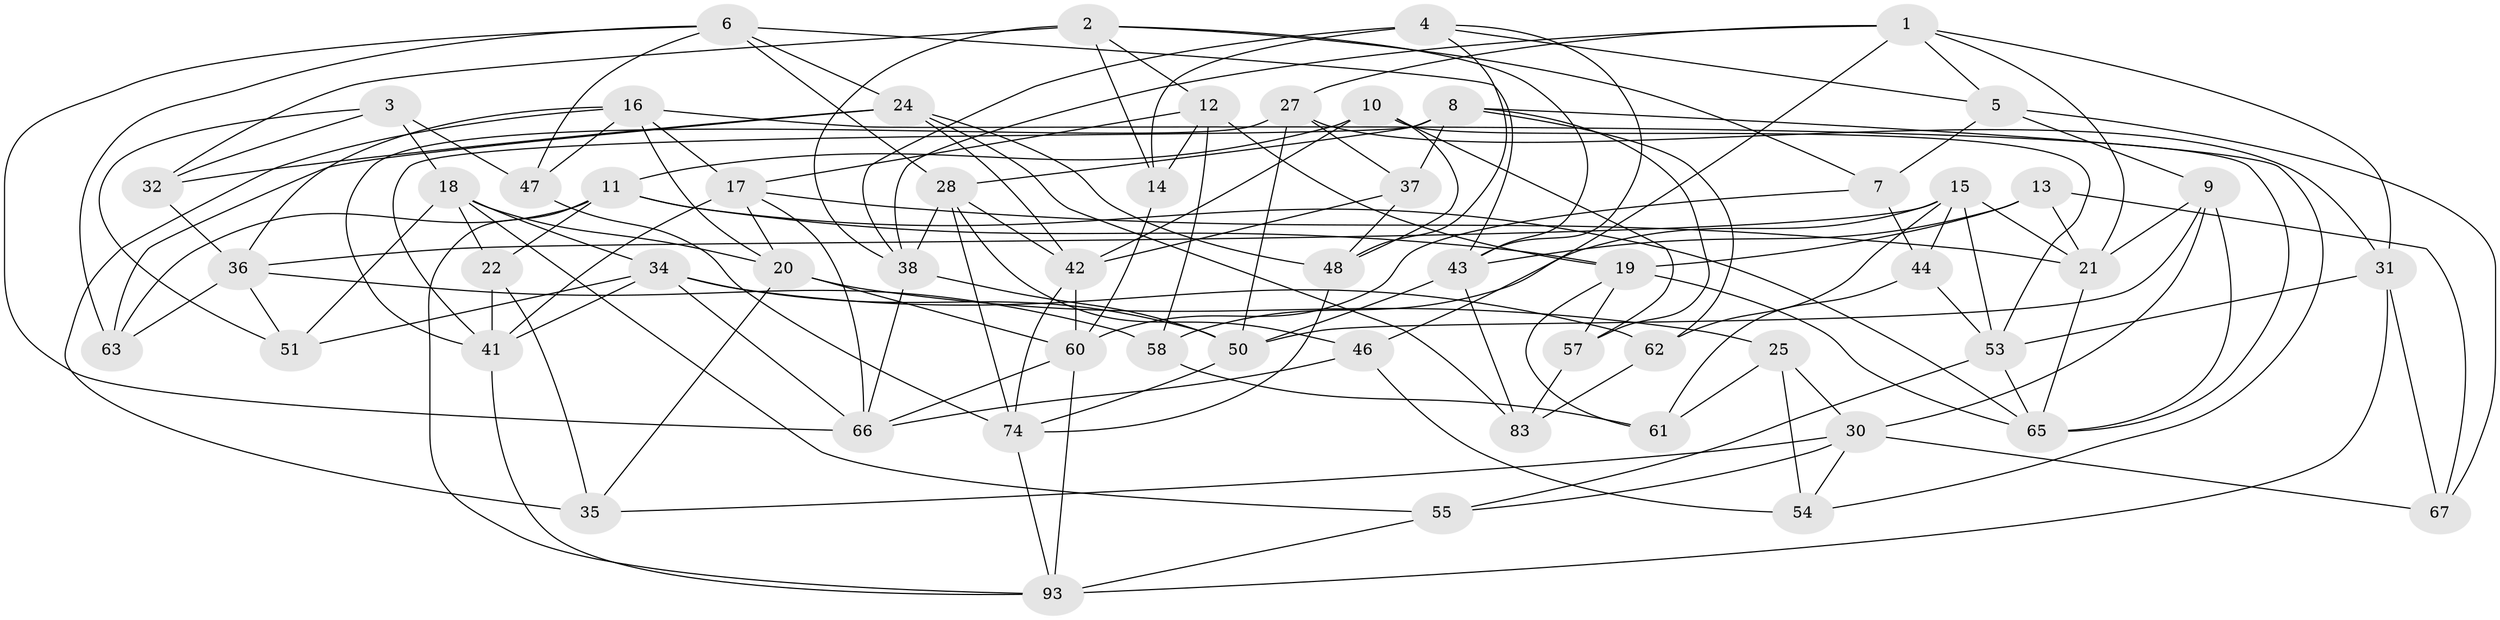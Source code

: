 // Generated by graph-tools (version 1.1) at 2025/52/02/27/25 19:52:32]
// undirected, 58 vertices, 148 edges
graph export_dot {
graph [start="1"]
  node [color=gray90,style=filled];
  1 [super="+56"];
  2 [super="+33"];
  3;
  4 [super="+89"];
  5 [super="+75"];
  6 [super="+90"];
  7;
  8 [super="+92"];
  9 [super="+40"];
  10 [super="+64"];
  11 [super="+23"];
  12 [super="+72"];
  13;
  14 [super="+88"];
  15 [super="+45"];
  16 [super="+80"];
  17 [super="+70"];
  18 [super="+52"];
  19 [super="+39"];
  20 [super="+76"];
  21 [super="+78"];
  22;
  24 [super="+26"];
  25;
  27 [super="+71"];
  28 [super="+29"];
  30 [super="+73"];
  31 [super="+86"];
  32;
  34 [super="+59"];
  35;
  36 [super="+69"];
  37;
  38 [super="+85"];
  41 [super="+91"];
  42 [super="+77"];
  43 [super="+79"];
  44;
  46;
  47;
  48 [super="+49"];
  50 [super="+82"];
  51;
  53 [super="+68"];
  54;
  55;
  57;
  58;
  60 [super="+84"];
  61;
  62;
  63;
  65 [super="+81"];
  66 [super="+94"];
  67;
  74 [super="+87"];
  83;
  93 [super="+95"];
  1 -- 31;
  1 -- 46;
  1 -- 5;
  1 -- 27;
  1 -- 21;
  1 -- 38;
  2 -- 43;
  2 -- 14;
  2 -- 32;
  2 -- 7;
  2 -- 12;
  2 -- 38;
  3 -- 18;
  3 -- 47;
  3 -- 32;
  3 -- 51;
  4 -- 43;
  4 -- 5;
  4 -- 48;
  4 -- 38;
  4 -- 14 [weight=2];
  5 -- 67;
  5 -- 7;
  5 -- 9 [weight=2];
  6 -- 28;
  6 -- 63;
  6 -- 24;
  6 -- 66;
  6 -- 43;
  6 -- 47;
  7 -- 44;
  7 -- 60;
  8 -- 57;
  8 -- 37;
  8 -- 28;
  8 -- 41;
  8 -- 54;
  8 -- 62;
  9 -- 65;
  9 -- 50;
  9 -- 21;
  9 -- 30;
  10 -- 48 [weight=2];
  10 -- 53;
  10 -- 57;
  10 -- 11;
  10 -- 42;
  11 -- 63;
  11 -- 65;
  11 -- 19;
  11 -- 93;
  11 -- 22;
  12 -- 58;
  12 -- 14 [weight=2];
  12 -- 19;
  12 -- 17;
  13 -- 21;
  13 -- 43;
  13 -- 67;
  13 -- 19;
  14 -- 60;
  15 -- 53;
  15 -- 36;
  15 -- 58;
  15 -- 44;
  15 -- 21;
  15 -- 62;
  16 -- 47;
  16 -- 65;
  16 -- 35;
  16 -- 36;
  16 -- 17;
  16 -- 20;
  17 -- 21;
  17 -- 41;
  17 -- 66;
  17 -- 20;
  18 -- 55;
  18 -- 34;
  18 -- 51;
  18 -- 20;
  18 -- 22;
  19 -- 61;
  19 -- 57;
  19 -- 65;
  20 -- 35;
  20 -- 25;
  20 -- 60;
  21 -- 65;
  22 -- 35;
  22 -- 41;
  24 -- 63;
  24 -- 48;
  24 -- 42;
  24 -- 32;
  24 -- 83;
  25 -- 54;
  25 -- 61;
  25 -- 30;
  27 -- 37;
  27 -- 50;
  27 -- 41;
  27 -- 31 [weight=2];
  28 -- 46;
  28 -- 74;
  28 -- 42;
  28 -- 38;
  30 -- 54;
  30 -- 55;
  30 -- 35;
  30 -- 67;
  31 -- 53;
  31 -- 67;
  31 -- 93;
  32 -- 36;
  34 -- 62;
  34 -- 50;
  34 -- 51;
  34 -- 66;
  34 -- 41;
  36 -- 63;
  36 -- 58;
  36 -- 51;
  37 -- 48;
  37 -- 42;
  38 -- 66;
  38 -- 50;
  41 -- 93;
  42 -- 74;
  42 -- 60;
  43 -- 50;
  43 -- 83;
  44 -- 61;
  44 -- 53;
  46 -- 54;
  46 -- 66;
  47 -- 74;
  48 -- 74;
  50 -- 74;
  53 -- 65;
  53 -- 55;
  55 -- 93;
  57 -- 83;
  58 -- 61;
  60 -- 93;
  60 -- 66;
  62 -- 83;
  74 -- 93;
}
